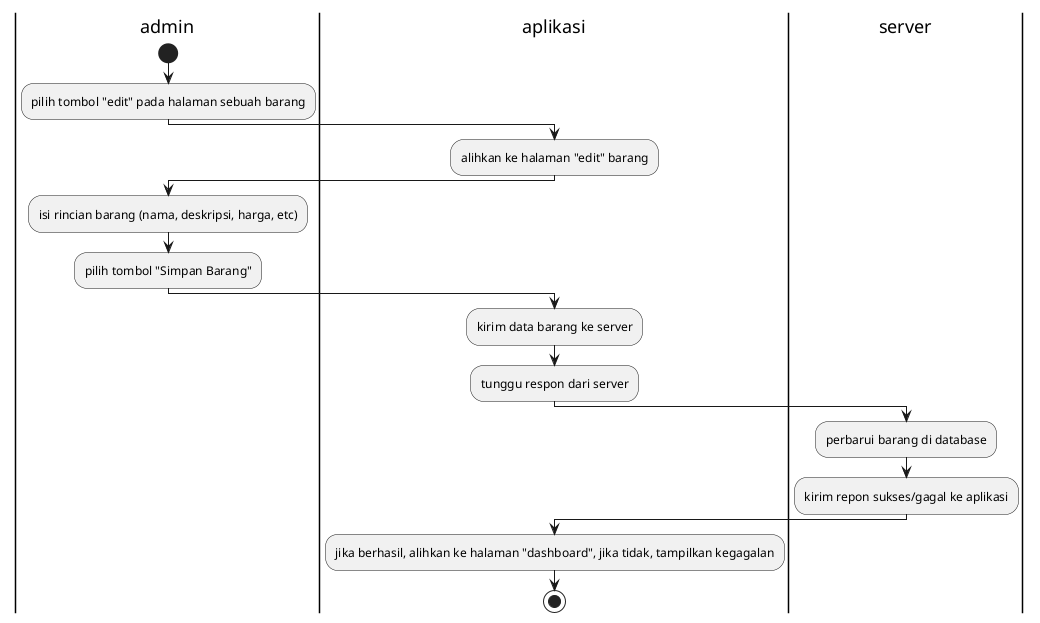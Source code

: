 @startuml

|admin|
start
:pilih tombol "edit" pada halaman sebuah barang;

|aplikasi|
:alihkan ke halaman "edit" barang;

|admin|
:isi rincian barang (nama, deskripsi, harga, etc);
:pilih tombol "Simpan Barang";

|aplikasi|
:kirim data barang ke server;
:tunggu respon dari server;

|server|
:perbarui barang di database;
:kirim repon sukses/gagal ke aplikasi;

|aplikasi|
:jika berhasil, alihkan ke halaman "dashboard", jika tidak, tampilkan kegagalan;
stop

@enduml

